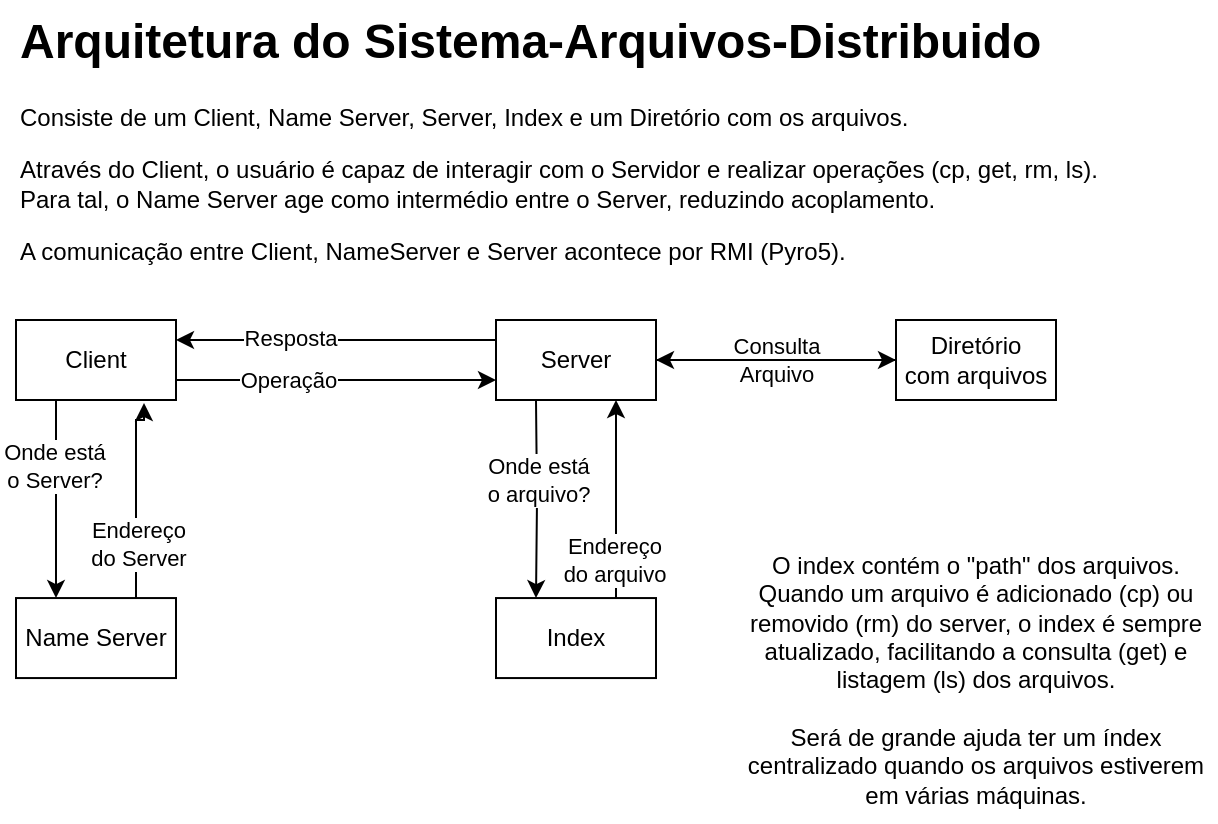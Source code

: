 <mxfile version="26.2.13">
  <diagram id="C5RBs43oDa-KdzZeNtuy" name="Page-1">
    <mxGraphModel dx="903" dy="733" grid="1" gridSize="10" guides="1" tooltips="1" connect="1" arrows="1" fold="1" page="1" pageScale="1" pageWidth="827" pageHeight="1169" math="0" shadow="0">
      <root>
        <mxCell id="WIyWlLk6GJQsqaUBKTNV-0" />
        <mxCell id="WIyWlLk6GJQsqaUBKTNV-1" parent="WIyWlLk6GJQsqaUBKTNV-0" />
        <mxCell id="VjLRHx5Ze1I2t0hvN1QC-3" value="" style="edgeStyle=orthogonalEdgeStyle;rounded=0;orthogonalLoop=1;jettySize=auto;html=1;entryX=0.25;entryY=0;entryDx=0;entryDy=0;" edge="1" parent="WIyWlLk6GJQsqaUBKTNV-1" target="VjLRHx5Ze1I2t0hvN1QC-1">
          <mxGeometry relative="1" as="geometry">
            <mxPoint x="140" y="200" as="sourcePoint" />
            <mxPoint x="160" y="330" as="targetPoint" />
            <Array as="points">
              <mxPoint x="160" y="200" />
            </Array>
          </mxGeometry>
        </mxCell>
        <mxCell id="VjLRHx5Ze1I2t0hvN1QC-4" value="&lt;div&gt;Onde está&lt;/div&gt;&lt;div&gt;o Server?&lt;/div&gt;" style="edgeLabel;html=1;align=center;verticalAlign=middle;resizable=0;points=[];" vertex="1" connectable="0" parent="VjLRHx5Ze1I2t0hvN1QC-3">
          <mxGeometry x="-0.113" y="-1" relative="1" as="geometry">
            <mxPoint as="offset" />
          </mxGeometry>
        </mxCell>
        <mxCell id="VjLRHx5Ze1I2t0hvN1QC-7" style="edgeStyle=orthogonalEdgeStyle;rounded=0;orthogonalLoop=1;jettySize=auto;html=1;entryX=0;entryY=0.5;entryDx=0;entryDy=0;" edge="1" parent="WIyWlLk6GJQsqaUBKTNV-1">
          <mxGeometry relative="1" as="geometry">
            <mxPoint x="220" y="190" as="sourcePoint" />
            <mxPoint x="380" y="190" as="targetPoint" />
          </mxGeometry>
        </mxCell>
        <mxCell id="VjLRHx5Ze1I2t0hvN1QC-8" value="Operação" style="edgeLabel;html=1;align=center;verticalAlign=middle;resizable=0;points=[];" vertex="1" connectable="0" parent="VjLRHx5Ze1I2t0hvN1QC-7">
          <mxGeometry x="-0.3" y="1" relative="1" as="geometry">
            <mxPoint y="1" as="offset" />
          </mxGeometry>
        </mxCell>
        <mxCell id="VjLRHx5Ze1I2t0hvN1QC-0" value="Client" style="rounded=0;whiteSpace=wrap;html=1;" vertex="1" parent="WIyWlLk6GJQsqaUBKTNV-1">
          <mxGeometry x="140" y="160" width="80" height="40" as="geometry" />
        </mxCell>
        <mxCell id="VjLRHx5Ze1I2t0hvN1QC-5" value="" style="edgeStyle=orthogonalEdgeStyle;rounded=0;orthogonalLoop=1;jettySize=auto;html=1;exitX=0.75;exitY=0;exitDx=0;exitDy=0;entryX=0.8;entryY=1.038;entryDx=0;entryDy=0;entryPerimeter=0;" edge="1" parent="WIyWlLk6GJQsqaUBKTNV-1" source="VjLRHx5Ze1I2t0hvN1QC-1" target="VjLRHx5Ze1I2t0hvN1QC-0">
          <mxGeometry relative="1" as="geometry">
            <mxPoint x="204" y="250" as="targetPoint" />
            <Array as="points">
              <mxPoint x="200" y="210" />
              <mxPoint x="204" y="210" />
            </Array>
          </mxGeometry>
        </mxCell>
        <mxCell id="VjLRHx5Ze1I2t0hvN1QC-6" value="&lt;div&gt;Endereço&lt;/div&gt;&lt;div&gt;do Server&lt;/div&gt;" style="edgeLabel;html=1;align=center;verticalAlign=middle;resizable=0;points=[];" vertex="1" connectable="0" parent="VjLRHx5Ze1I2t0hvN1QC-5">
          <mxGeometry x="0.123" y="-1" relative="1" as="geometry">
            <mxPoint y="30" as="offset" />
          </mxGeometry>
        </mxCell>
        <mxCell id="VjLRHx5Ze1I2t0hvN1QC-1" value="&lt;div&gt;Name Server&lt;/div&gt;" style="rounded=0;whiteSpace=wrap;html=1;" vertex="1" parent="WIyWlLk6GJQsqaUBKTNV-1">
          <mxGeometry x="140" y="299.03" width="80" height="40" as="geometry" />
        </mxCell>
        <mxCell id="VjLRHx5Ze1I2t0hvN1QC-9" style="edgeStyle=orthogonalEdgeStyle;rounded=0;orthogonalLoop=1;jettySize=auto;html=1;entryX=1;entryY=0.5;entryDx=0;entryDy=0;" edge="1" parent="WIyWlLk6GJQsqaUBKTNV-1">
          <mxGeometry relative="1" as="geometry">
            <mxPoint x="380" y="170" as="sourcePoint" />
            <mxPoint x="220" y="170" as="targetPoint" />
          </mxGeometry>
        </mxCell>
        <mxCell id="VjLRHx5Ze1I2t0hvN1QC-10" value="&lt;div&gt;Resposta&lt;/div&gt;" style="edgeLabel;html=1;align=center;verticalAlign=middle;resizable=0;points=[];" vertex="1" connectable="0" parent="VjLRHx5Ze1I2t0hvN1QC-9">
          <mxGeometry x="0.294" y="-1" relative="1" as="geometry">
            <mxPoint as="offset" />
          </mxGeometry>
        </mxCell>
        <mxCell id="VjLRHx5Ze1I2t0hvN1QC-13" style="edgeStyle=orthogonalEdgeStyle;rounded=0;orthogonalLoop=1;jettySize=auto;html=1;entryX=0.25;entryY=0;entryDx=0;entryDy=0;" edge="1" parent="WIyWlLk6GJQsqaUBKTNV-1" target="VjLRHx5Ze1I2t0hvN1QC-11">
          <mxGeometry relative="1" as="geometry">
            <mxPoint x="400" y="200.0" as="sourcePoint" />
            <mxPoint x="400" y="280.0" as="targetPoint" />
          </mxGeometry>
        </mxCell>
        <mxCell id="VjLRHx5Ze1I2t0hvN1QC-14" value="Onde está&lt;br&gt;o arquivo?" style="edgeLabel;html=1;align=center;verticalAlign=middle;resizable=0;points=[];" vertex="1" connectable="0" parent="VjLRHx5Ze1I2t0hvN1QC-13">
          <mxGeometry x="-0.239" relative="1" as="geometry">
            <mxPoint y="2" as="offset" />
          </mxGeometry>
        </mxCell>
        <mxCell id="VjLRHx5Ze1I2t0hvN1QC-19" style="edgeStyle=orthogonalEdgeStyle;rounded=0;orthogonalLoop=1;jettySize=auto;html=1;entryX=0;entryY=0.5;entryDx=0;entryDy=0;" edge="1" parent="WIyWlLk6GJQsqaUBKTNV-1" source="VjLRHx5Ze1I2t0hvN1QC-2" target="VjLRHx5Ze1I2t0hvN1QC-12">
          <mxGeometry relative="1" as="geometry" />
        </mxCell>
        <mxCell id="VjLRHx5Ze1I2t0hvN1QC-21" value="&lt;div&gt;Consulta&lt;/div&gt;&lt;div&gt;Arquivo&lt;/div&gt;" style="edgeLabel;html=1;align=center;verticalAlign=middle;resizable=0;points=[];" vertex="1" connectable="0" parent="VjLRHx5Ze1I2t0hvN1QC-19">
          <mxGeometry x="-0.201" y="2" relative="1" as="geometry">
            <mxPoint x="12" y="2" as="offset" />
          </mxGeometry>
        </mxCell>
        <mxCell id="VjLRHx5Ze1I2t0hvN1QC-2" value="&lt;div&gt;Server&lt;/div&gt;" style="rounded=0;whiteSpace=wrap;html=1;" vertex="1" parent="WIyWlLk6GJQsqaUBKTNV-1">
          <mxGeometry x="380" y="160" width="80" height="40" as="geometry" />
        </mxCell>
        <mxCell id="VjLRHx5Ze1I2t0hvN1QC-17" style="edgeStyle=orthogonalEdgeStyle;rounded=0;orthogonalLoop=1;jettySize=auto;html=1;exitX=0.75;exitY=0;exitDx=0;exitDy=0;" edge="1" parent="WIyWlLk6GJQsqaUBKTNV-1" source="VjLRHx5Ze1I2t0hvN1QC-11">
          <mxGeometry relative="1" as="geometry">
            <mxPoint x="440" y="280.0" as="sourcePoint" />
            <mxPoint x="440" y="200.0" as="targetPoint" />
          </mxGeometry>
        </mxCell>
        <mxCell id="VjLRHx5Ze1I2t0hvN1QC-18" value="&lt;div&gt;Endereço&lt;/div&gt;&lt;div&gt;do arquivo&lt;/div&gt;" style="edgeLabel;html=1;align=center;verticalAlign=middle;resizable=0;points=[];" vertex="1" connectable="0" parent="VjLRHx5Ze1I2t0hvN1QC-17">
          <mxGeometry x="-0.115" y="1" relative="1" as="geometry">
            <mxPoint y="25" as="offset" />
          </mxGeometry>
        </mxCell>
        <mxCell id="VjLRHx5Ze1I2t0hvN1QC-11" value="Index" style="rounded=0;whiteSpace=wrap;html=1;" vertex="1" parent="WIyWlLk6GJQsqaUBKTNV-1">
          <mxGeometry x="380" y="299.03" width="80" height="40" as="geometry" />
        </mxCell>
        <mxCell id="VjLRHx5Ze1I2t0hvN1QC-23" style="edgeStyle=orthogonalEdgeStyle;rounded=0;orthogonalLoop=1;jettySize=auto;html=1;entryX=1;entryY=0.5;entryDx=0;entryDy=0;" edge="1" parent="WIyWlLk6GJQsqaUBKTNV-1" source="VjLRHx5Ze1I2t0hvN1QC-12" target="VjLRHx5Ze1I2t0hvN1QC-2">
          <mxGeometry relative="1" as="geometry" />
        </mxCell>
        <mxCell id="VjLRHx5Ze1I2t0hvN1QC-12" value="&lt;div&gt;Diretório&lt;/div&gt;&lt;div&gt;com arquivos&lt;/div&gt;" style="rounded=0;whiteSpace=wrap;html=1;" vertex="1" parent="WIyWlLk6GJQsqaUBKTNV-1">
          <mxGeometry x="580" y="160" width="80" height="40" as="geometry" />
        </mxCell>
        <mxCell id="VjLRHx5Ze1I2t0hvN1QC-27" value="&lt;h1 style=&quot;margin-top: 0px;&quot;&gt;Arquitetura do Sistema-Arquivos-Distribuido&lt;/h1&gt;&lt;p&gt;Consiste de um Client, Name Server, Server, Index e um Diretório com os arquivos. &lt;br&gt;&lt;/p&gt;&lt;p&gt;Através do Client, o usuário é capaz de interagir com o Servidor e realizar operações (cp, get, rm, ls). Para tal, o Name Server age como intermédio entre o Server, reduzindo acoplamento.&lt;/p&gt;&lt;p&gt;A comunicação entre Client, NameServer e Server acontece por RMI (Pyro5).&lt;/p&gt;" style="text;html=1;whiteSpace=wrap;overflow=hidden;rounded=0;" vertex="1" parent="WIyWlLk6GJQsqaUBKTNV-1">
          <mxGeometry x="140" width="550" height="130" as="geometry" />
        </mxCell>
        <mxCell id="VjLRHx5Ze1I2t0hvN1QC-28" value="&lt;div align=&quot;center&quot;&gt;O index contém o &quot;path&quot; dos arquivos. Quando um arquivo é adicionado (cp) ou removido (rm) do server, o index é sempre atualizado, facilitando a consulta (get) e listagem (ls) dos arquivos.&lt;/div&gt;&lt;div align=&quot;center&quot;&gt;&lt;br&gt;&lt;/div&gt;&lt;div align=&quot;center&quot;&gt;Será de grande ajuda ter um índex centralizado quando os arquivos estiverem em várias máquinas.&lt;/div&gt;" style="text;html=1;align=center;verticalAlign=middle;whiteSpace=wrap;rounded=0;" vertex="1" parent="WIyWlLk6GJQsqaUBKTNV-1">
          <mxGeometry x="500" y="270" width="240" height="140.97" as="geometry" />
        </mxCell>
      </root>
    </mxGraphModel>
  </diagram>
</mxfile>
